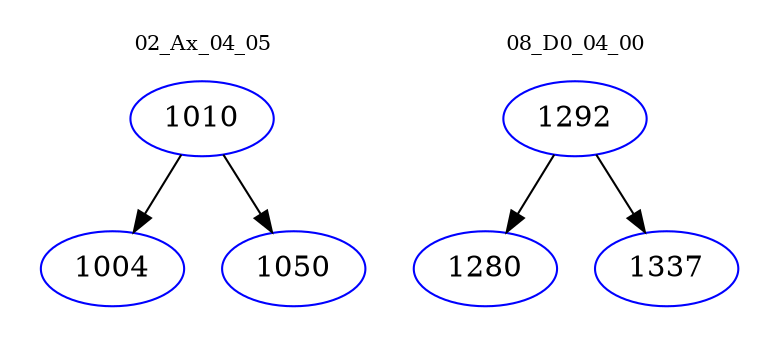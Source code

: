 digraph{
subgraph cluster_0 {
color = white
label = "02_Ax_04_05";
fontsize=10;
T0_1010 [label="1010", color="blue"]
T0_1010 -> T0_1004 [color="black"]
T0_1004 [label="1004", color="blue"]
T0_1010 -> T0_1050 [color="black"]
T0_1050 [label="1050", color="blue"]
}
subgraph cluster_1 {
color = white
label = "08_D0_04_00";
fontsize=10;
T1_1292 [label="1292", color="blue"]
T1_1292 -> T1_1280 [color="black"]
T1_1280 [label="1280", color="blue"]
T1_1292 -> T1_1337 [color="black"]
T1_1337 [label="1337", color="blue"]
}
}

